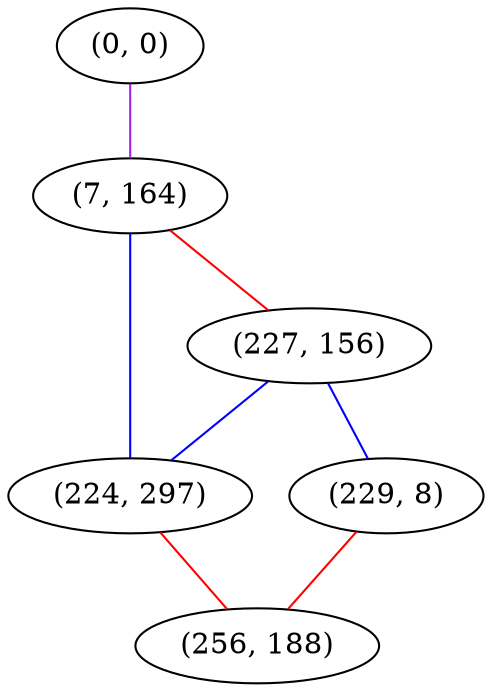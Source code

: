 graph "" {
"(0, 0)";
"(7, 164)";
"(227, 156)";
"(224, 297)";
"(229, 8)";
"(256, 188)";
"(0, 0)" -- "(7, 164)"  [color=purple, key=0, weight=4];
"(7, 164)" -- "(224, 297)"  [color=blue, key=0, weight=3];
"(7, 164)" -- "(227, 156)"  [color=red, key=0, weight=1];
"(227, 156)" -- "(224, 297)"  [color=blue, key=0, weight=3];
"(227, 156)" -- "(229, 8)"  [color=blue, key=0, weight=3];
"(224, 297)" -- "(256, 188)"  [color=red, key=0, weight=1];
"(229, 8)" -- "(256, 188)"  [color=red, key=0, weight=1];
}

